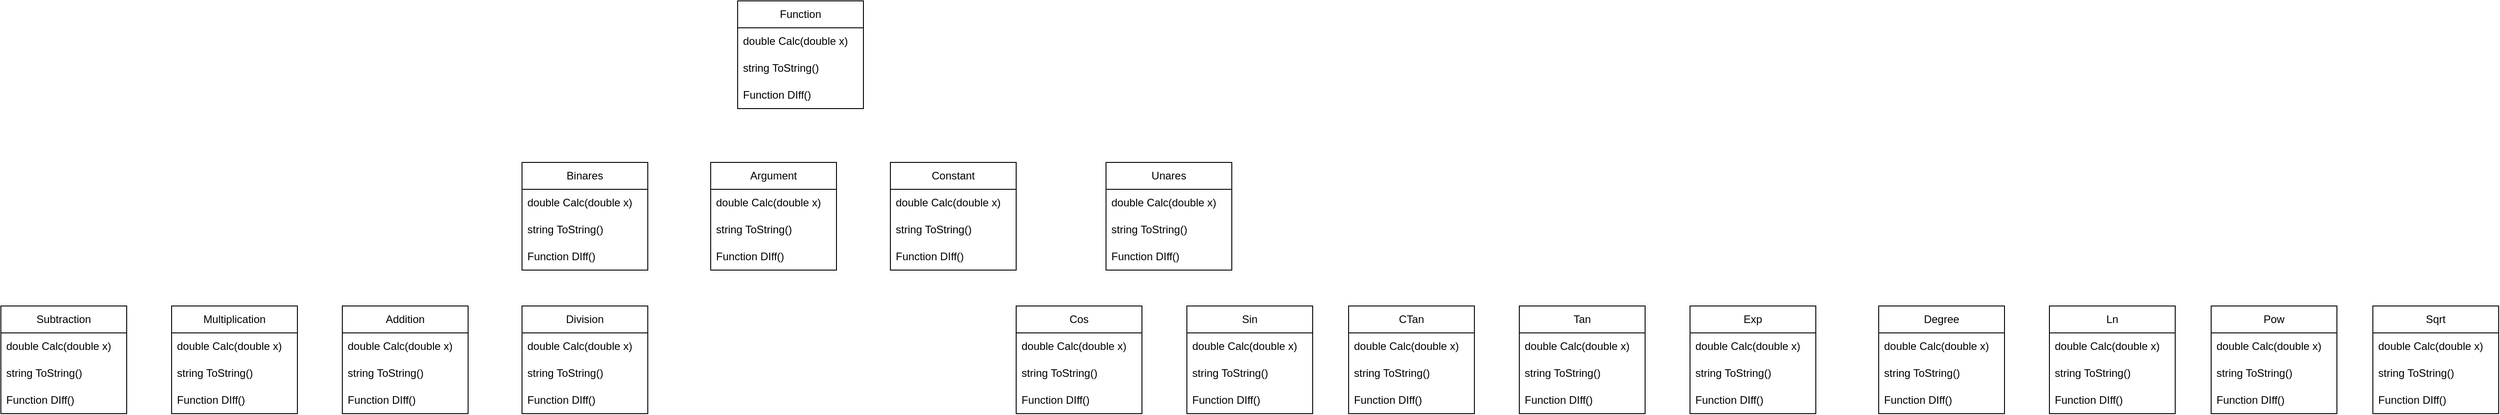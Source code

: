 <mxfile version="20.6.0" type="github">
  <diagram id="C5RBs43oDa-KdzZeNtuy" name="Page-1">
    <mxGraphModel dx="990" dy="556" grid="1" gridSize="10" guides="1" tooltips="1" connect="1" arrows="1" fold="1" page="1" pageScale="1" pageWidth="3300" pageHeight="4681" math="0" shadow="0">
      <root>
        <mxCell id="WIyWlLk6GJQsqaUBKTNV-0" />
        <mxCell id="WIyWlLk6GJQsqaUBKTNV-1" parent="WIyWlLk6GJQsqaUBKTNV-0" />
        <mxCell id="Dm6N4KXVnRgXQXpw5M3M-0" value="Addition" style="swimlane;fontStyle=0;childLayout=stackLayout;horizontal=1;startSize=30;horizontalStack=0;resizeParent=1;resizeParentMax=0;resizeLast=0;collapsible=1;marginBottom=0;whiteSpace=wrap;html=1;" vertex="1" parent="WIyWlLk6GJQsqaUBKTNV-1">
          <mxGeometry x="510" y="350" width="140" height="120" as="geometry" />
        </mxCell>
        <mxCell id="Dm6N4KXVnRgXQXpw5M3M-1" value="double Calc(double x)" style="text;strokeColor=none;fillColor=none;align=left;verticalAlign=middle;spacingLeft=4;spacingRight=4;overflow=hidden;points=[[0,0.5],[1,0.5]];portConstraint=eastwest;rotatable=0;whiteSpace=wrap;html=1;" vertex="1" parent="Dm6N4KXVnRgXQXpw5M3M-0">
          <mxGeometry y="30" width="140" height="30" as="geometry" />
        </mxCell>
        <mxCell id="Dm6N4KXVnRgXQXpw5M3M-2" value="string ToString()" style="text;strokeColor=none;fillColor=none;align=left;verticalAlign=middle;spacingLeft=4;spacingRight=4;overflow=hidden;points=[[0,0.5],[1,0.5]];portConstraint=eastwest;rotatable=0;whiteSpace=wrap;html=1;" vertex="1" parent="Dm6N4KXVnRgXQXpw5M3M-0">
          <mxGeometry y="60" width="140" height="30" as="geometry" />
        </mxCell>
        <mxCell id="Dm6N4KXVnRgXQXpw5M3M-3" value="Function DIff()" style="text;strokeColor=none;fillColor=none;align=left;verticalAlign=middle;spacingLeft=4;spacingRight=4;overflow=hidden;points=[[0,0.5],[1,0.5]];portConstraint=eastwest;rotatable=0;whiteSpace=wrap;html=1;" vertex="1" parent="Dm6N4KXVnRgXQXpw5M3M-0">
          <mxGeometry y="90" width="140" height="30" as="geometry" />
        </mxCell>
        <mxCell id="Dm6N4KXVnRgXQXpw5M3M-25" value="Argument" style="swimlane;fontStyle=0;childLayout=stackLayout;horizontal=1;startSize=30;horizontalStack=0;resizeParent=1;resizeParentMax=0;resizeLast=0;collapsible=1;marginBottom=0;whiteSpace=wrap;html=1;" vertex="1" parent="WIyWlLk6GJQsqaUBKTNV-1">
          <mxGeometry x="920" y="190" width="140" height="120" as="geometry" />
        </mxCell>
        <mxCell id="Dm6N4KXVnRgXQXpw5M3M-26" value="double Calc(double x)" style="text;strokeColor=none;fillColor=none;align=left;verticalAlign=middle;spacingLeft=4;spacingRight=4;overflow=hidden;points=[[0,0.5],[1,0.5]];portConstraint=eastwest;rotatable=0;whiteSpace=wrap;html=1;" vertex="1" parent="Dm6N4KXVnRgXQXpw5M3M-25">
          <mxGeometry y="30" width="140" height="30" as="geometry" />
        </mxCell>
        <mxCell id="Dm6N4KXVnRgXQXpw5M3M-27" value="string ToString()" style="text;strokeColor=none;fillColor=none;align=left;verticalAlign=middle;spacingLeft=4;spacingRight=4;overflow=hidden;points=[[0,0.5],[1,0.5]];portConstraint=eastwest;rotatable=0;whiteSpace=wrap;html=1;" vertex="1" parent="Dm6N4KXVnRgXQXpw5M3M-25">
          <mxGeometry y="60" width="140" height="30" as="geometry" />
        </mxCell>
        <mxCell id="Dm6N4KXVnRgXQXpw5M3M-28" value="Function DIff()" style="text;strokeColor=none;fillColor=none;align=left;verticalAlign=middle;spacingLeft=4;spacingRight=4;overflow=hidden;points=[[0,0.5],[1,0.5]];portConstraint=eastwest;rotatable=0;whiteSpace=wrap;html=1;" vertex="1" parent="Dm6N4KXVnRgXQXpw5M3M-25">
          <mxGeometry y="90" width="140" height="30" as="geometry" />
        </mxCell>
        <mxCell id="Dm6N4KXVnRgXQXpw5M3M-29" value="Constant" style="swimlane;fontStyle=0;childLayout=stackLayout;horizontal=1;startSize=30;horizontalStack=0;resizeParent=1;resizeParentMax=0;resizeLast=0;collapsible=1;marginBottom=0;whiteSpace=wrap;html=1;" vertex="1" parent="WIyWlLk6GJQsqaUBKTNV-1">
          <mxGeometry x="1120" y="190" width="140" height="120" as="geometry" />
        </mxCell>
        <mxCell id="Dm6N4KXVnRgXQXpw5M3M-30" value="double Calc(double x)" style="text;strokeColor=none;fillColor=none;align=left;verticalAlign=middle;spacingLeft=4;spacingRight=4;overflow=hidden;points=[[0,0.5],[1,0.5]];portConstraint=eastwest;rotatable=0;whiteSpace=wrap;html=1;" vertex="1" parent="Dm6N4KXVnRgXQXpw5M3M-29">
          <mxGeometry y="30" width="140" height="30" as="geometry" />
        </mxCell>
        <mxCell id="Dm6N4KXVnRgXQXpw5M3M-31" value="string ToString()" style="text;strokeColor=none;fillColor=none;align=left;verticalAlign=middle;spacingLeft=4;spacingRight=4;overflow=hidden;points=[[0,0.5],[1,0.5]];portConstraint=eastwest;rotatable=0;whiteSpace=wrap;html=1;" vertex="1" parent="Dm6N4KXVnRgXQXpw5M3M-29">
          <mxGeometry y="60" width="140" height="30" as="geometry" />
        </mxCell>
        <mxCell id="Dm6N4KXVnRgXQXpw5M3M-32" value="Function DIff()" style="text;strokeColor=none;fillColor=none;align=left;verticalAlign=middle;spacingLeft=4;spacingRight=4;overflow=hidden;points=[[0,0.5],[1,0.5]];portConstraint=eastwest;rotatable=0;whiteSpace=wrap;html=1;" vertex="1" parent="Dm6N4KXVnRgXQXpw5M3M-29">
          <mxGeometry y="90" width="140" height="30" as="geometry" />
        </mxCell>
        <mxCell id="Dm6N4KXVnRgXQXpw5M3M-33" value="Cos" style="swimlane;fontStyle=0;childLayout=stackLayout;horizontal=1;startSize=30;horizontalStack=0;resizeParent=1;resizeParentMax=0;resizeLast=0;collapsible=1;marginBottom=0;whiteSpace=wrap;html=1;" vertex="1" parent="WIyWlLk6GJQsqaUBKTNV-1">
          <mxGeometry x="1260" y="350" width="140" height="120" as="geometry" />
        </mxCell>
        <mxCell id="Dm6N4KXVnRgXQXpw5M3M-34" value="double Calc(double x)" style="text;strokeColor=none;fillColor=none;align=left;verticalAlign=middle;spacingLeft=4;spacingRight=4;overflow=hidden;points=[[0,0.5],[1,0.5]];portConstraint=eastwest;rotatable=0;whiteSpace=wrap;html=1;" vertex="1" parent="Dm6N4KXVnRgXQXpw5M3M-33">
          <mxGeometry y="30" width="140" height="30" as="geometry" />
        </mxCell>
        <mxCell id="Dm6N4KXVnRgXQXpw5M3M-35" value="string ToString()" style="text;strokeColor=none;fillColor=none;align=left;verticalAlign=middle;spacingLeft=4;spacingRight=4;overflow=hidden;points=[[0,0.5],[1,0.5]];portConstraint=eastwest;rotatable=0;whiteSpace=wrap;html=1;" vertex="1" parent="Dm6N4KXVnRgXQXpw5M3M-33">
          <mxGeometry y="60" width="140" height="30" as="geometry" />
        </mxCell>
        <mxCell id="Dm6N4KXVnRgXQXpw5M3M-36" value="Function DIff()" style="text;strokeColor=none;fillColor=none;align=left;verticalAlign=middle;spacingLeft=4;spacingRight=4;overflow=hidden;points=[[0,0.5],[1,0.5]];portConstraint=eastwest;rotatable=0;whiteSpace=wrap;html=1;" vertex="1" parent="Dm6N4KXVnRgXQXpw5M3M-33">
          <mxGeometry y="90" width="140" height="30" as="geometry" />
        </mxCell>
        <mxCell id="Dm6N4KXVnRgXQXpw5M3M-37" value="CTan" style="swimlane;fontStyle=0;childLayout=stackLayout;horizontal=1;startSize=30;horizontalStack=0;resizeParent=1;resizeParentMax=0;resizeLast=0;collapsible=1;marginBottom=0;whiteSpace=wrap;html=1;" vertex="1" parent="WIyWlLk6GJQsqaUBKTNV-1">
          <mxGeometry x="1630" y="350" width="140" height="120" as="geometry" />
        </mxCell>
        <mxCell id="Dm6N4KXVnRgXQXpw5M3M-38" value="double Calc(double x)" style="text;strokeColor=none;fillColor=none;align=left;verticalAlign=middle;spacingLeft=4;spacingRight=4;overflow=hidden;points=[[0,0.5],[1,0.5]];portConstraint=eastwest;rotatable=0;whiteSpace=wrap;html=1;" vertex="1" parent="Dm6N4KXVnRgXQXpw5M3M-37">
          <mxGeometry y="30" width="140" height="30" as="geometry" />
        </mxCell>
        <mxCell id="Dm6N4KXVnRgXQXpw5M3M-39" value="string ToString()" style="text;strokeColor=none;fillColor=none;align=left;verticalAlign=middle;spacingLeft=4;spacingRight=4;overflow=hidden;points=[[0,0.5],[1,0.5]];portConstraint=eastwest;rotatable=0;whiteSpace=wrap;html=1;" vertex="1" parent="Dm6N4KXVnRgXQXpw5M3M-37">
          <mxGeometry y="60" width="140" height="30" as="geometry" />
        </mxCell>
        <mxCell id="Dm6N4KXVnRgXQXpw5M3M-40" value="Function DIff()" style="text;strokeColor=none;fillColor=none;align=left;verticalAlign=middle;spacingLeft=4;spacingRight=4;overflow=hidden;points=[[0,0.5],[1,0.5]];portConstraint=eastwest;rotatable=0;whiteSpace=wrap;html=1;" vertex="1" parent="Dm6N4KXVnRgXQXpw5M3M-37">
          <mxGeometry y="90" width="140" height="30" as="geometry" />
        </mxCell>
        <mxCell id="Dm6N4KXVnRgXQXpw5M3M-41" value="Degree" style="swimlane;fontStyle=0;childLayout=stackLayout;horizontal=1;startSize=30;horizontalStack=0;resizeParent=1;resizeParentMax=0;resizeLast=0;collapsible=1;marginBottom=0;whiteSpace=wrap;html=1;" vertex="1" parent="WIyWlLk6GJQsqaUBKTNV-1">
          <mxGeometry x="2220" y="350" width="140" height="120" as="geometry" />
        </mxCell>
        <mxCell id="Dm6N4KXVnRgXQXpw5M3M-42" value="double Calc(double x)" style="text;strokeColor=none;fillColor=none;align=left;verticalAlign=middle;spacingLeft=4;spacingRight=4;overflow=hidden;points=[[0,0.5],[1,0.5]];portConstraint=eastwest;rotatable=0;whiteSpace=wrap;html=1;" vertex="1" parent="Dm6N4KXVnRgXQXpw5M3M-41">
          <mxGeometry y="30" width="140" height="30" as="geometry" />
        </mxCell>
        <mxCell id="Dm6N4KXVnRgXQXpw5M3M-43" value="string ToString()" style="text;strokeColor=none;fillColor=none;align=left;verticalAlign=middle;spacingLeft=4;spacingRight=4;overflow=hidden;points=[[0,0.5],[1,0.5]];portConstraint=eastwest;rotatable=0;whiteSpace=wrap;html=1;" vertex="1" parent="Dm6N4KXVnRgXQXpw5M3M-41">
          <mxGeometry y="60" width="140" height="30" as="geometry" />
        </mxCell>
        <mxCell id="Dm6N4KXVnRgXQXpw5M3M-44" value="Function DIff()" style="text;strokeColor=none;fillColor=none;align=left;verticalAlign=middle;spacingLeft=4;spacingRight=4;overflow=hidden;points=[[0,0.5],[1,0.5]];portConstraint=eastwest;rotatable=0;whiteSpace=wrap;html=1;" vertex="1" parent="Dm6N4KXVnRgXQXpw5M3M-41">
          <mxGeometry y="90" width="140" height="30" as="geometry" />
        </mxCell>
        <mxCell id="Dm6N4KXVnRgXQXpw5M3M-45" value="Division" style="swimlane;fontStyle=0;childLayout=stackLayout;horizontal=1;startSize=30;horizontalStack=0;resizeParent=1;resizeParentMax=0;resizeLast=0;collapsible=1;marginBottom=0;whiteSpace=wrap;html=1;" vertex="1" parent="WIyWlLk6GJQsqaUBKTNV-1">
          <mxGeometry x="710" y="350" width="140" height="120" as="geometry" />
        </mxCell>
        <mxCell id="Dm6N4KXVnRgXQXpw5M3M-46" value="double Calc(double x)" style="text;strokeColor=none;fillColor=none;align=left;verticalAlign=middle;spacingLeft=4;spacingRight=4;overflow=hidden;points=[[0,0.5],[1,0.5]];portConstraint=eastwest;rotatable=0;whiteSpace=wrap;html=1;" vertex="1" parent="Dm6N4KXVnRgXQXpw5M3M-45">
          <mxGeometry y="30" width="140" height="30" as="geometry" />
        </mxCell>
        <mxCell id="Dm6N4KXVnRgXQXpw5M3M-47" value="string ToString()" style="text;strokeColor=none;fillColor=none;align=left;verticalAlign=middle;spacingLeft=4;spacingRight=4;overflow=hidden;points=[[0,0.5],[1,0.5]];portConstraint=eastwest;rotatable=0;whiteSpace=wrap;html=1;" vertex="1" parent="Dm6N4KXVnRgXQXpw5M3M-45">
          <mxGeometry y="60" width="140" height="30" as="geometry" />
        </mxCell>
        <mxCell id="Dm6N4KXVnRgXQXpw5M3M-48" value="Function DIff()" style="text;strokeColor=none;fillColor=none;align=left;verticalAlign=middle;spacingLeft=4;spacingRight=4;overflow=hidden;points=[[0,0.5],[1,0.5]];portConstraint=eastwest;rotatable=0;whiteSpace=wrap;html=1;" vertex="1" parent="Dm6N4KXVnRgXQXpw5M3M-45">
          <mxGeometry y="90" width="140" height="30" as="geometry" />
        </mxCell>
        <mxCell id="Dm6N4KXVnRgXQXpw5M3M-49" value="Exp" style="swimlane;fontStyle=0;childLayout=stackLayout;horizontal=1;startSize=30;horizontalStack=0;resizeParent=1;resizeParentMax=0;resizeLast=0;collapsible=1;marginBottom=0;whiteSpace=wrap;html=1;" vertex="1" parent="WIyWlLk6GJQsqaUBKTNV-1">
          <mxGeometry x="2010" y="350" width="140" height="120" as="geometry" />
        </mxCell>
        <mxCell id="Dm6N4KXVnRgXQXpw5M3M-50" value="double Calc(double x)" style="text;strokeColor=none;fillColor=none;align=left;verticalAlign=middle;spacingLeft=4;spacingRight=4;overflow=hidden;points=[[0,0.5],[1,0.5]];portConstraint=eastwest;rotatable=0;whiteSpace=wrap;html=1;" vertex="1" parent="Dm6N4KXVnRgXQXpw5M3M-49">
          <mxGeometry y="30" width="140" height="30" as="geometry" />
        </mxCell>
        <mxCell id="Dm6N4KXVnRgXQXpw5M3M-51" value="string ToString()" style="text;strokeColor=none;fillColor=none;align=left;verticalAlign=middle;spacingLeft=4;spacingRight=4;overflow=hidden;points=[[0,0.5],[1,0.5]];portConstraint=eastwest;rotatable=0;whiteSpace=wrap;html=1;" vertex="1" parent="Dm6N4KXVnRgXQXpw5M3M-49">
          <mxGeometry y="60" width="140" height="30" as="geometry" />
        </mxCell>
        <mxCell id="Dm6N4KXVnRgXQXpw5M3M-52" value="Function DIff()" style="text;strokeColor=none;fillColor=none;align=left;verticalAlign=middle;spacingLeft=4;spacingRight=4;overflow=hidden;points=[[0,0.5],[1,0.5]];portConstraint=eastwest;rotatable=0;whiteSpace=wrap;html=1;" vertex="1" parent="Dm6N4KXVnRgXQXpw5M3M-49">
          <mxGeometry y="90" width="140" height="30" as="geometry" />
        </mxCell>
        <mxCell id="Dm6N4KXVnRgXQXpw5M3M-53" value="Function" style="swimlane;fontStyle=0;childLayout=stackLayout;horizontal=1;startSize=30;horizontalStack=0;resizeParent=1;resizeParentMax=0;resizeLast=0;collapsible=1;marginBottom=0;whiteSpace=wrap;html=1;" vertex="1" parent="WIyWlLk6GJQsqaUBKTNV-1">
          <mxGeometry x="950" y="10" width="140" height="120" as="geometry" />
        </mxCell>
        <mxCell id="Dm6N4KXVnRgXQXpw5M3M-54" value="double Calc(double x)" style="text;strokeColor=none;fillColor=none;align=left;verticalAlign=middle;spacingLeft=4;spacingRight=4;overflow=hidden;points=[[0,0.5],[1,0.5]];portConstraint=eastwest;rotatable=0;whiteSpace=wrap;html=1;" vertex="1" parent="Dm6N4KXVnRgXQXpw5M3M-53">
          <mxGeometry y="30" width="140" height="30" as="geometry" />
        </mxCell>
        <mxCell id="Dm6N4KXVnRgXQXpw5M3M-55" value="string ToString()" style="text;strokeColor=none;fillColor=none;align=left;verticalAlign=middle;spacingLeft=4;spacingRight=4;overflow=hidden;points=[[0,0.5],[1,0.5]];portConstraint=eastwest;rotatable=0;whiteSpace=wrap;html=1;" vertex="1" parent="Dm6N4KXVnRgXQXpw5M3M-53">
          <mxGeometry y="60" width="140" height="30" as="geometry" />
        </mxCell>
        <mxCell id="Dm6N4KXVnRgXQXpw5M3M-56" value="Function DIff()" style="text;strokeColor=none;fillColor=none;align=left;verticalAlign=middle;spacingLeft=4;spacingRight=4;overflow=hidden;points=[[0,0.5],[1,0.5]];portConstraint=eastwest;rotatable=0;whiteSpace=wrap;html=1;" vertex="1" parent="Dm6N4KXVnRgXQXpw5M3M-53">
          <mxGeometry y="90" width="140" height="30" as="geometry" />
        </mxCell>
        <mxCell id="Dm6N4KXVnRgXQXpw5M3M-57" value="Ln" style="swimlane;fontStyle=0;childLayout=stackLayout;horizontal=1;startSize=30;horizontalStack=0;resizeParent=1;resizeParentMax=0;resizeLast=0;collapsible=1;marginBottom=0;whiteSpace=wrap;html=1;" vertex="1" parent="WIyWlLk6GJQsqaUBKTNV-1">
          <mxGeometry x="2410" y="350" width="140" height="120" as="geometry" />
        </mxCell>
        <mxCell id="Dm6N4KXVnRgXQXpw5M3M-58" value="double Calc(double x)" style="text;strokeColor=none;fillColor=none;align=left;verticalAlign=middle;spacingLeft=4;spacingRight=4;overflow=hidden;points=[[0,0.5],[1,0.5]];portConstraint=eastwest;rotatable=0;whiteSpace=wrap;html=1;" vertex="1" parent="Dm6N4KXVnRgXQXpw5M3M-57">
          <mxGeometry y="30" width="140" height="30" as="geometry" />
        </mxCell>
        <mxCell id="Dm6N4KXVnRgXQXpw5M3M-59" value="string ToString()" style="text;strokeColor=none;fillColor=none;align=left;verticalAlign=middle;spacingLeft=4;spacingRight=4;overflow=hidden;points=[[0,0.5],[1,0.5]];portConstraint=eastwest;rotatable=0;whiteSpace=wrap;html=1;" vertex="1" parent="Dm6N4KXVnRgXQXpw5M3M-57">
          <mxGeometry y="60" width="140" height="30" as="geometry" />
        </mxCell>
        <mxCell id="Dm6N4KXVnRgXQXpw5M3M-60" value="Function DIff()" style="text;strokeColor=none;fillColor=none;align=left;verticalAlign=middle;spacingLeft=4;spacingRight=4;overflow=hidden;points=[[0,0.5],[1,0.5]];portConstraint=eastwest;rotatable=0;whiteSpace=wrap;html=1;" vertex="1" parent="Dm6N4KXVnRgXQXpw5M3M-57">
          <mxGeometry y="90" width="140" height="30" as="geometry" />
        </mxCell>
        <mxCell id="Dm6N4KXVnRgXQXpw5M3M-61" value="Multiplication" style="swimlane;fontStyle=0;childLayout=stackLayout;horizontal=1;startSize=30;horizontalStack=0;resizeParent=1;resizeParentMax=0;resizeLast=0;collapsible=1;marginBottom=0;whiteSpace=wrap;html=1;" vertex="1" parent="WIyWlLk6GJQsqaUBKTNV-1">
          <mxGeometry x="320" y="350" width="140" height="120" as="geometry" />
        </mxCell>
        <mxCell id="Dm6N4KXVnRgXQXpw5M3M-62" value="double Calc(double x)" style="text;strokeColor=none;fillColor=none;align=left;verticalAlign=middle;spacingLeft=4;spacingRight=4;overflow=hidden;points=[[0,0.5],[1,0.5]];portConstraint=eastwest;rotatable=0;whiteSpace=wrap;html=1;" vertex="1" parent="Dm6N4KXVnRgXQXpw5M3M-61">
          <mxGeometry y="30" width="140" height="30" as="geometry" />
        </mxCell>
        <mxCell id="Dm6N4KXVnRgXQXpw5M3M-63" value="string ToString()" style="text;strokeColor=none;fillColor=none;align=left;verticalAlign=middle;spacingLeft=4;spacingRight=4;overflow=hidden;points=[[0,0.5],[1,0.5]];portConstraint=eastwest;rotatable=0;whiteSpace=wrap;html=1;" vertex="1" parent="Dm6N4KXVnRgXQXpw5M3M-61">
          <mxGeometry y="60" width="140" height="30" as="geometry" />
        </mxCell>
        <mxCell id="Dm6N4KXVnRgXQXpw5M3M-64" value="Function DIff()" style="text;strokeColor=none;fillColor=none;align=left;verticalAlign=middle;spacingLeft=4;spacingRight=4;overflow=hidden;points=[[0,0.5],[1,0.5]];portConstraint=eastwest;rotatable=0;whiteSpace=wrap;html=1;" vertex="1" parent="Dm6N4KXVnRgXQXpw5M3M-61">
          <mxGeometry y="90" width="140" height="30" as="geometry" />
        </mxCell>
        <mxCell id="Dm6N4KXVnRgXQXpw5M3M-65" value="Pow" style="swimlane;fontStyle=0;childLayout=stackLayout;horizontal=1;startSize=30;horizontalStack=0;resizeParent=1;resizeParentMax=0;resizeLast=0;collapsible=1;marginBottom=0;whiteSpace=wrap;html=1;" vertex="1" parent="WIyWlLk6GJQsqaUBKTNV-1">
          <mxGeometry x="2590" y="350" width="140" height="120" as="geometry" />
        </mxCell>
        <mxCell id="Dm6N4KXVnRgXQXpw5M3M-66" value="double Calc(double x)" style="text;strokeColor=none;fillColor=none;align=left;verticalAlign=middle;spacingLeft=4;spacingRight=4;overflow=hidden;points=[[0,0.5],[1,0.5]];portConstraint=eastwest;rotatable=0;whiteSpace=wrap;html=1;" vertex="1" parent="Dm6N4KXVnRgXQXpw5M3M-65">
          <mxGeometry y="30" width="140" height="30" as="geometry" />
        </mxCell>
        <mxCell id="Dm6N4KXVnRgXQXpw5M3M-67" value="string ToString()" style="text;strokeColor=none;fillColor=none;align=left;verticalAlign=middle;spacingLeft=4;spacingRight=4;overflow=hidden;points=[[0,0.5],[1,0.5]];portConstraint=eastwest;rotatable=0;whiteSpace=wrap;html=1;" vertex="1" parent="Dm6N4KXVnRgXQXpw5M3M-65">
          <mxGeometry y="60" width="140" height="30" as="geometry" />
        </mxCell>
        <mxCell id="Dm6N4KXVnRgXQXpw5M3M-68" value="Function DIff()" style="text;strokeColor=none;fillColor=none;align=left;verticalAlign=middle;spacingLeft=4;spacingRight=4;overflow=hidden;points=[[0,0.5],[1,0.5]];portConstraint=eastwest;rotatable=0;whiteSpace=wrap;html=1;" vertex="1" parent="Dm6N4KXVnRgXQXpw5M3M-65">
          <mxGeometry y="90" width="140" height="30" as="geometry" />
        </mxCell>
        <mxCell id="Dm6N4KXVnRgXQXpw5M3M-69" value="Sin" style="swimlane;fontStyle=0;childLayout=stackLayout;horizontal=1;startSize=30;horizontalStack=0;resizeParent=1;resizeParentMax=0;resizeLast=0;collapsible=1;marginBottom=0;whiteSpace=wrap;html=1;" vertex="1" parent="WIyWlLk6GJQsqaUBKTNV-1">
          <mxGeometry x="1450" y="350" width="140" height="120" as="geometry" />
        </mxCell>
        <mxCell id="Dm6N4KXVnRgXQXpw5M3M-70" value="double Calc(double x)" style="text;strokeColor=none;fillColor=none;align=left;verticalAlign=middle;spacingLeft=4;spacingRight=4;overflow=hidden;points=[[0,0.5],[1,0.5]];portConstraint=eastwest;rotatable=0;whiteSpace=wrap;html=1;" vertex="1" parent="Dm6N4KXVnRgXQXpw5M3M-69">
          <mxGeometry y="30" width="140" height="30" as="geometry" />
        </mxCell>
        <mxCell id="Dm6N4KXVnRgXQXpw5M3M-71" value="string ToString()" style="text;strokeColor=none;fillColor=none;align=left;verticalAlign=middle;spacingLeft=4;spacingRight=4;overflow=hidden;points=[[0,0.5],[1,0.5]];portConstraint=eastwest;rotatable=0;whiteSpace=wrap;html=1;" vertex="1" parent="Dm6N4KXVnRgXQXpw5M3M-69">
          <mxGeometry y="60" width="140" height="30" as="geometry" />
        </mxCell>
        <mxCell id="Dm6N4KXVnRgXQXpw5M3M-72" value="Function DIff()" style="text;strokeColor=none;fillColor=none;align=left;verticalAlign=middle;spacingLeft=4;spacingRight=4;overflow=hidden;points=[[0,0.5],[1,0.5]];portConstraint=eastwest;rotatable=0;whiteSpace=wrap;html=1;" vertex="1" parent="Dm6N4KXVnRgXQXpw5M3M-69">
          <mxGeometry y="90" width="140" height="30" as="geometry" />
        </mxCell>
        <mxCell id="Dm6N4KXVnRgXQXpw5M3M-73" value="Sqrt" style="swimlane;fontStyle=0;childLayout=stackLayout;horizontal=1;startSize=30;horizontalStack=0;resizeParent=1;resizeParentMax=0;resizeLast=0;collapsible=1;marginBottom=0;whiteSpace=wrap;html=1;" vertex="1" parent="WIyWlLk6GJQsqaUBKTNV-1">
          <mxGeometry x="2770" y="350" width="140" height="120" as="geometry" />
        </mxCell>
        <mxCell id="Dm6N4KXVnRgXQXpw5M3M-74" value="double Calc(double x)" style="text;strokeColor=none;fillColor=none;align=left;verticalAlign=middle;spacingLeft=4;spacingRight=4;overflow=hidden;points=[[0,0.5],[1,0.5]];portConstraint=eastwest;rotatable=0;whiteSpace=wrap;html=1;" vertex="1" parent="Dm6N4KXVnRgXQXpw5M3M-73">
          <mxGeometry y="30" width="140" height="30" as="geometry" />
        </mxCell>
        <mxCell id="Dm6N4KXVnRgXQXpw5M3M-75" value="string ToString()" style="text;strokeColor=none;fillColor=none;align=left;verticalAlign=middle;spacingLeft=4;spacingRight=4;overflow=hidden;points=[[0,0.5],[1,0.5]];portConstraint=eastwest;rotatable=0;whiteSpace=wrap;html=1;" vertex="1" parent="Dm6N4KXVnRgXQXpw5M3M-73">
          <mxGeometry y="60" width="140" height="30" as="geometry" />
        </mxCell>
        <mxCell id="Dm6N4KXVnRgXQXpw5M3M-76" value="Function DIff()" style="text;strokeColor=none;fillColor=none;align=left;verticalAlign=middle;spacingLeft=4;spacingRight=4;overflow=hidden;points=[[0,0.5],[1,0.5]];portConstraint=eastwest;rotatable=0;whiteSpace=wrap;html=1;" vertex="1" parent="Dm6N4KXVnRgXQXpw5M3M-73">
          <mxGeometry y="90" width="140" height="30" as="geometry" />
        </mxCell>
        <mxCell id="Dm6N4KXVnRgXQXpw5M3M-77" value="Subtraction" style="swimlane;fontStyle=0;childLayout=stackLayout;horizontal=1;startSize=30;horizontalStack=0;resizeParent=1;resizeParentMax=0;resizeLast=0;collapsible=1;marginBottom=0;whiteSpace=wrap;html=1;" vertex="1" parent="WIyWlLk6GJQsqaUBKTNV-1">
          <mxGeometry x="130" y="350" width="140" height="120" as="geometry" />
        </mxCell>
        <mxCell id="Dm6N4KXVnRgXQXpw5M3M-78" value="double Calc(double x)" style="text;strokeColor=none;fillColor=none;align=left;verticalAlign=middle;spacingLeft=4;spacingRight=4;overflow=hidden;points=[[0,0.5],[1,0.5]];portConstraint=eastwest;rotatable=0;whiteSpace=wrap;html=1;" vertex="1" parent="Dm6N4KXVnRgXQXpw5M3M-77">
          <mxGeometry y="30" width="140" height="30" as="geometry" />
        </mxCell>
        <mxCell id="Dm6N4KXVnRgXQXpw5M3M-79" value="string ToString()" style="text;strokeColor=none;fillColor=none;align=left;verticalAlign=middle;spacingLeft=4;spacingRight=4;overflow=hidden;points=[[0,0.5],[1,0.5]];portConstraint=eastwest;rotatable=0;whiteSpace=wrap;html=1;" vertex="1" parent="Dm6N4KXVnRgXQXpw5M3M-77">
          <mxGeometry y="60" width="140" height="30" as="geometry" />
        </mxCell>
        <mxCell id="Dm6N4KXVnRgXQXpw5M3M-80" value="Function DIff()" style="text;strokeColor=none;fillColor=none;align=left;verticalAlign=middle;spacingLeft=4;spacingRight=4;overflow=hidden;points=[[0,0.5],[1,0.5]];portConstraint=eastwest;rotatable=0;whiteSpace=wrap;html=1;" vertex="1" parent="Dm6N4KXVnRgXQXpw5M3M-77">
          <mxGeometry y="90" width="140" height="30" as="geometry" />
        </mxCell>
        <mxCell id="Dm6N4KXVnRgXQXpw5M3M-81" value="Tan" style="swimlane;fontStyle=0;childLayout=stackLayout;horizontal=1;startSize=30;horizontalStack=0;resizeParent=1;resizeParentMax=0;resizeLast=0;collapsible=1;marginBottom=0;whiteSpace=wrap;html=1;" vertex="1" parent="WIyWlLk6GJQsqaUBKTNV-1">
          <mxGeometry x="1820" y="350" width="140" height="120" as="geometry" />
        </mxCell>
        <mxCell id="Dm6N4KXVnRgXQXpw5M3M-82" value="double Calc(double x)" style="text;strokeColor=none;fillColor=none;align=left;verticalAlign=middle;spacingLeft=4;spacingRight=4;overflow=hidden;points=[[0,0.5],[1,0.5]];portConstraint=eastwest;rotatable=0;whiteSpace=wrap;html=1;" vertex="1" parent="Dm6N4KXVnRgXQXpw5M3M-81">
          <mxGeometry y="30" width="140" height="30" as="geometry" />
        </mxCell>
        <mxCell id="Dm6N4KXVnRgXQXpw5M3M-83" value="string ToString()" style="text;strokeColor=none;fillColor=none;align=left;verticalAlign=middle;spacingLeft=4;spacingRight=4;overflow=hidden;points=[[0,0.5],[1,0.5]];portConstraint=eastwest;rotatable=0;whiteSpace=wrap;html=1;" vertex="1" parent="Dm6N4KXVnRgXQXpw5M3M-81">
          <mxGeometry y="60" width="140" height="30" as="geometry" />
        </mxCell>
        <mxCell id="Dm6N4KXVnRgXQXpw5M3M-84" value="Function DIff()" style="text;strokeColor=none;fillColor=none;align=left;verticalAlign=middle;spacingLeft=4;spacingRight=4;overflow=hidden;points=[[0,0.5],[1,0.5]];portConstraint=eastwest;rotatable=0;whiteSpace=wrap;html=1;" vertex="1" parent="Dm6N4KXVnRgXQXpw5M3M-81">
          <mxGeometry y="90" width="140" height="30" as="geometry" />
        </mxCell>
        <mxCell id="Dm6N4KXVnRgXQXpw5M3M-85" value="Binares" style="swimlane;fontStyle=0;childLayout=stackLayout;horizontal=1;startSize=30;horizontalStack=0;resizeParent=1;resizeParentMax=0;resizeLast=0;collapsible=1;marginBottom=0;whiteSpace=wrap;html=1;" vertex="1" parent="WIyWlLk6GJQsqaUBKTNV-1">
          <mxGeometry x="710" y="190" width="140" height="120" as="geometry" />
        </mxCell>
        <mxCell id="Dm6N4KXVnRgXQXpw5M3M-86" value="double Calc(double x)" style="text;strokeColor=none;fillColor=none;align=left;verticalAlign=middle;spacingLeft=4;spacingRight=4;overflow=hidden;points=[[0,0.5],[1,0.5]];portConstraint=eastwest;rotatable=0;whiteSpace=wrap;html=1;" vertex="1" parent="Dm6N4KXVnRgXQXpw5M3M-85">
          <mxGeometry y="30" width="140" height="30" as="geometry" />
        </mxCell>
        <mxCell id="Dm6N4KXVnRgXQXpw5M3M-87" value="string ToString()" style="text;strokeColor=none;fillColor=none;align=left;verticalAlign=middle;spacingLeft=4;spacingRight=4;overflow=hidden;points=[[0,0.5],[1,0.5]];portConstraint=eastwest;rotatable=0;whiteSpace=wrap;html=1;" vertex="1" parent="Dm6N4KXVnRgXQXpw5M3M-85">
          <mxGeometry y="60" width="140" height="30" as="geometry" />
        </mxCell>
        <mxCell id="Dm6N4KXVnRgXQXpw5M3M-88" value="Function DIff()" style="text;strokeColor=none;fillColor=none;align=left;verticalAlign=middle;spacingLeft=4;spacingRight=4;overflow=hidden;points=[[0,0.5],[1,0.5]];portConstraint=eastwest;rotatable=0;whiteSpace=wrap;html=1;" vertex="1" parent="Dm6N4KXVnRgXQXpw5M3M-85">
          <mxGeometry y="90" width="140" height="30" as="geometry" />
        </mxCell>
        <mxCell id="Dm6N4KXVnRgXQXpw5M3M-89" value="Unares" style="swimlane;fontStyle=0;childLayout=stackLayout;horizontal=1;startSize=30;horizontalStack=0;resizeParent=1;resizeParentMax=0;resizeLast=0;collapsible=1;marginBottom=0;whiteSpace=wrap;html=1;" vertex="1" parent="WIyWlLk6GJQsqaUBKTNV-1">
          <mxGeometry x="1360" y="190" width="140" height="120" as="geometry" />
        </mxCell>
        <mxCell id="Dm6N4KXVnRgXQXpw5M3M-90" value="double Calc(double x)" style="text;strokeColor=none;fillColor=none;align=left;verticalAlign=middle;spacingLeft=4;spacingRight=4;overflow=hidden;points=[[0,0.5],[1,0.5]];portConstraint=eastwest;rotatable=0;whiteSpace=wrap;html=1;" vertex="1" parent="Dm6N4KXVnRgXQXpw5M3M-89">
          <mxGeometry y="30" width="140" height="30" as="geometry" />
        </mxCell>
        <mxCell id="Dm6N4KXVnRgXQXpw5M3M-91" value="string ToString()" style="text;strokeColor=none;fillColor=none;align=left;verticalAlign=middle;spacingLeft=4;spacingRight=4;overflow=hidden;points=[[0,0.5],[1,0.5]];portConstraint=eastwest;rotatable=0;whiteSpace=wrap;html=1;" vertex="1" parent="Dm6N4KXVnRgXQXpw5M3M-89">
          <mxGeometry y="60" width="140" height="30" as="geometry" />
        </mxCell>
        <mxCell id="Dm6N4KXVnRgXQXpw5M3M-92" value="Function DIff()" style="text;strokeColor=none;fillColor=none;align=left;verticalAlign=middle;spacingLeft=4;spacingRight=4;overflow=hidden;points=[[0,0.5],[1,0.5]];portConstraint=eastwest;rotatable=0;whiteSpace=wrap;html=1;" vertex="1" parent="Dm6N4KXVnRgXQXpw5M3M-89">
          <mxGeometry y="90" width="140" height="30" as="geometry" />
        </mxCell>
      </root>
    </mxGraphModel>
  </diagram>
</mxfile>
